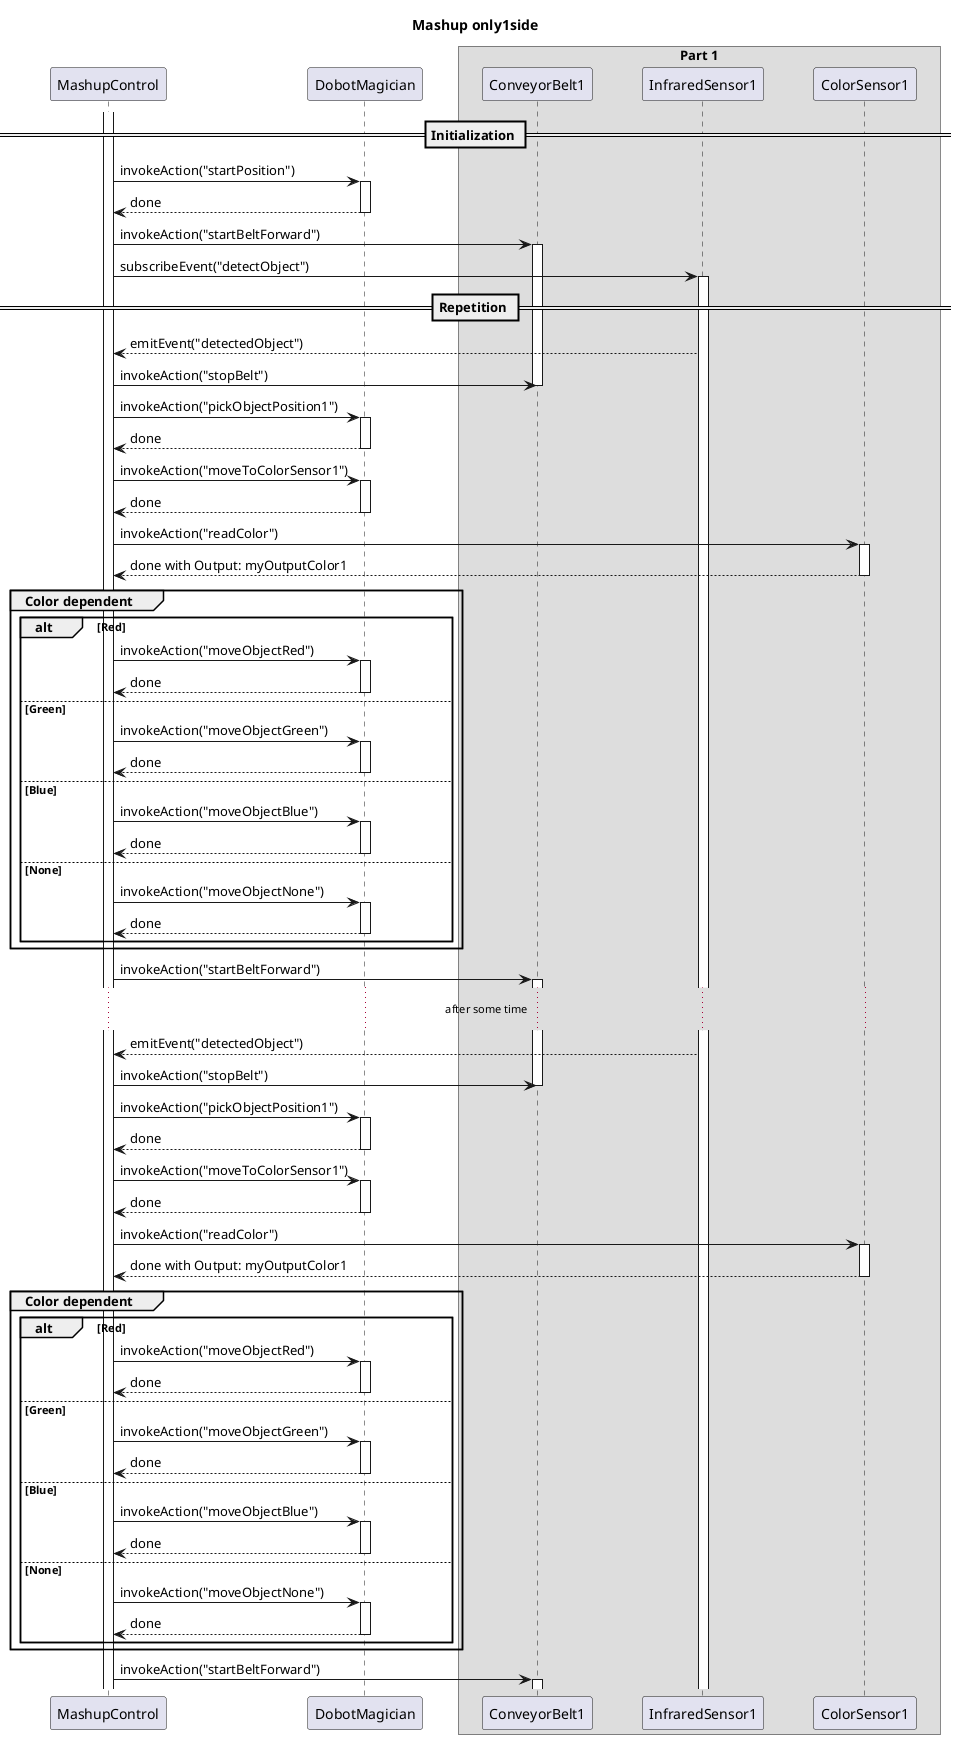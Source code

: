 @startuml

title Mashup only1side

skinparam ParticipantPadding 20
skinparam BoxPadding 10

participant MashupControl as MC
participant DobotMagician as DM

box "Part 1"
participant ConveyorBelt1 as CB1
participant InfraredSensor1 as IS1
participant ColorSensor1 as CS1
end box

== Initialization ==

activate MC

MC -> DM: invokeAction("startPosition")
activate DM
MC <-- DM: done
deactivate DM

MC -> CB1: invokeAction("startBeltForward")
activate CB1

MC -> IS1: subscribeEvent("detectObject")
activate IS1

== Repetition ==

MC <-- IS1: emitEvent("detectedObject")
MC -> CB1: invokeAction("stopBelt")
deactivate CB1
MC -> DM: invokeAction("pickObjectPosition1")
activate DM
MC <-- DM: done
deactivate DM
MC -> DM: invokeAction("moveToColorSensor1")
activate DM
MC <-- DM: done
deactivate DM
MC -> CS1: invokeAction("readColor")
activate CS1
MC <-- CS1: done with Output: myOutputColor1
deactivate CS1
group Color dependent
alt Red
MC -> DM: invokeAction("moveObjectRed")
activate DM
MC <-- DM: done
deactivate DM
else Green
MC -> DM: invokeAction("moveObjectGreen")
activate DM
MC <-- DM: done
deactivate DM
else Blue
MC -> DM: invokeAction("moveObjectBlue")
activate DM
MC <-- DM: done
deactivate DM
else None
MC -> DM: invokeAction("moveObjectNone")
activate DM
MC <-- DM: done
deactivate DM
end
end
MC -> CB1: invokeAction("startBeltForward")
activate CB1

... after some time ...

MC <-- IS1: emitEvent("detectedObject")
MC -> CB1: invokeAction("stopBelt")
deactivate CB1
MC -> DM: invokeAction("pickObjectPosition1")
activate DM
MC <-- DM: done
deactivate DM
MC -> DM: invokeAction("moveToColorSensor1")
activate DM
MC <-- DM: done
deactivate DM
MC -> CS1: invokeAction("readColor")
activate CS1
MC <-- CS1: done with Output: myOutputColor1
deactivate CS1
group Color dependent
alt Red
MC -> DM: invokeAction("moveObjectRed")
activate DM
MC <-- DM: done
deactivate DM
else Green
MC -> DM: invokeAction("moveObjectGreen")
activate DM
MC <-- DM: done
deactivate DM
else Blue
MC -> DM: invokeAction("moveObjectBlue")
activate DM
MC <-- DM: done
deactivate DM
else None
MC -> DM: invokeAction("moveObjectNone")
activate DM
MC <-- DM: done
deactivate DM
end
end
MC -> CB1: invokeAction("startBeltForward")
activate CB1
@enduml
